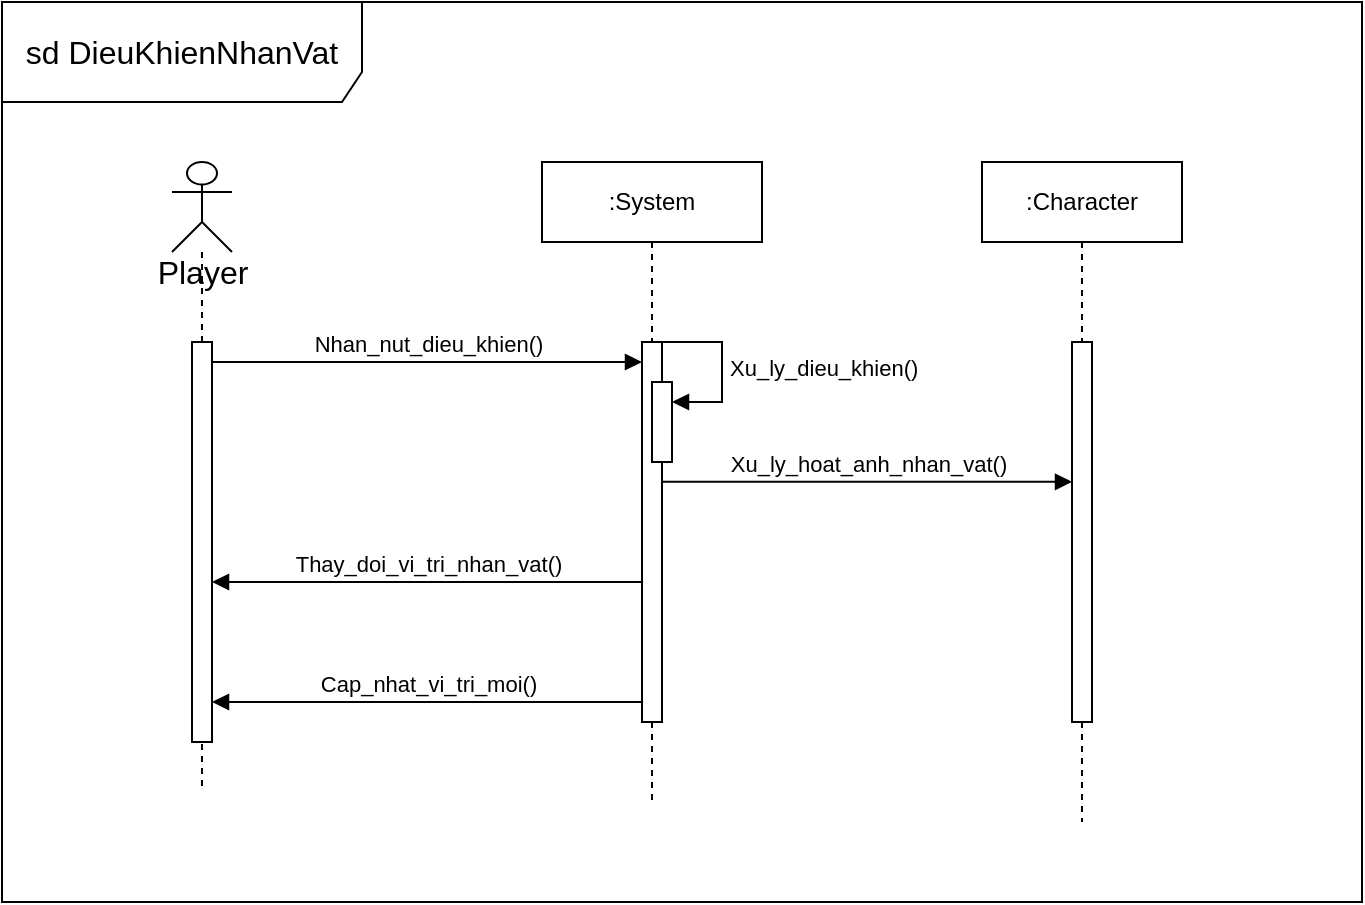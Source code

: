 <mxfile version="24.4.0" type="device">
  <diagram name="Page-1" id="hk3OA_4nrgn-RZBy3AWZ">
    <mxGraphModel dx="757" dy="566" grid="1" gridSize="10" guides="1" tooltips="1" connect="1" arrows="1" fold="1" page="1" pageScale="1" pageWidth="850" pageHeight="1100" math="0" shadow="0">
      <root>
        <mxCell id="0" />
        <mxCell id="1" parent="0" />
        <mxCell id="lmg-MeaENypl0ml6uCoa-1" value="&lt;font style=&quot;font-size: 16px;&quot;&gt;sd DieuKhienNhanVat&lt;/font&gt;" style="shape=umlFrame;whiteSpace=wrap;html=1;pointerEvents=0;width=180;height=50;" vertex="1" parent="1">
          <mxGeometry x="270" y="70" width="680" height="450" as="geometry" />
        </mxCell>
        <mxCell id="lmg-MeaENypl0ml6uCoa-2" value="" style="shape=umlLifeline;perimeter=lifelinePerimeter;whiteSpace=wrap;html=1;container=1;dropTarget=0;collapsible=0;recursiveResize=0;outlineConnect=0;portConstraint=eastwest;newEdgeStyle={&quot;curved&quot;:0,&quot;rounded&quot;:0};participant=umlActor;size=45;" vertex="1" parent="1">
          <mxGeometry x="355" y="150" width="30" height="315" as="geometry" />
        </mxCell>
        <mxCell id="lmg-MeaENypl0ml6uCoa-6" value="" style="html=1;points=[[0,0,0,0,5],[0,1,0,0,-5],[1,0,0,0,5],[1,1,0,0,-5]];perimeter=orthogonalPerimeter;outlineConnect=0;targetShapes=umlLifeline;portConstraint=eastwest;newEdgeStyle={&quot;curved&quot;:0,&quot;rounded&quot;:0};" vertex="1" parent="lmg-MeaENypl0ml6uCoa-2">
          <mxGeometry x="10" y="90" width="10" height="200" as="geometry" />
        </mxCell>
        <mxCell id="lmg-MeaENypl0ml6uCoa-3" value="&lt;font style=&quot;font-size: 16px;&quot;&gt;Player&lt;/font&gt;" style="text;html=1;align=center;verticalAlign=middle;resizable=0;points=[];autosize=1;strokeColor=none;fillColor=none;" vertex="1" parent="1">
          <mxGeometry x="335" y="190" width="70" height="30" as="geometry" />
        </mxCell>
        <mxCell id="lmg-MeaENypl0ml6uCoa-4" value=":Character" style="shape=umlLifeline;perimeter=lifelinePerimeter;whiteSpace=wrap;html=1;container=1;dropTarget=0;collapsible=0;recursiveResize=0;outlineConnect=0;portConstraint=eastwest;newEdgeStyle={&quot;curved&quot;:0,&quot;rounded&quot;:0};" vertex="1" parent="1">
          <mxGeometry x="760" y="150" width="100" height="330" as="geometry" />
        </mxCell>
        <mxCell id="lmg-MeaENypl0ml6uCoa-7" value="" style="html=1;points=[[0,0,0,0,5],[0,1,0,0,-5],[1,0,0,0,5],[1,1,0,0,-5]];perimeter=orthogonalPerimeter;outlineConnect=0;targetShapes=umlLifeline;portConstraint=eastwest;newEdgeStyle={&quot;curved&quot;:0,&quot;rounded&quot;:0};" vertex="1" parent="lmg-MeaENypl0ml6uCoa-4">
          <mxGeometry x="45" y="90" width="10" height="190" as="geometry" />
        </mxCell>
        <mxCell id="lmg-MeaENypl0ml6uCoa-5" value=":System" style="shape=umlLifeline;perimeter=lifelinePerimeter;whiteSpace=wrap;html=1;container=1;dropTarget=0;collapsible=0;recursiveResize=0;outlineConnect=0;portConstraint=eastwest;newEdgeStyle={&quot;curved&quot;:0,&quot;rounded&quot;:0};" vertex="1" parent="1">
          <mxGeometry x="540" y="150" width="110" height="320" as="geometry" />
        </mxCell>
        <mxCell id="lmg-MeaENypl0ml6uCoa-8" value="" style="html=1;points=[[0,0,0,0,5],[0,1,0,0,-5],[1,0,0,0,5],[1,1,0,0,-5]];perimeter=orthogonalPerimeter;outlineConnect=0;targetShapes=umlLifeline;portConstraint=eastwest;newEdgeStyle={&quot;curved&quot;:0,&quot;rounded&quot;:0};" vertex="1" parent="lmg-MeaENypl0ml6uCoa-5">
          <mxGeometry x="50" y="90" width="10" height="190" as="geometry" />
        </mxCell>
        <mxCell id="lmg-MeaENypl0ml6uCoa-10" value="" style="html=1;points=[[0,0,0,0,5],[0,1,0,0,-5],[1,0,0,0,5],[1,1,0,0,-5]];perimeter=orthogonalPerimeter;outlineConnect=0;targetShapes=umlLifeline;portConstraint=eastwest;newEdgeStyle={&quot;curved&quot;:0,&quot;rounded&quot;:0};" vertex="1" parent="lmg-MeaENypl0ml6uCoa-5">
          <mxGeometry x="55" y="110" width="10" height="40" as="geometry" />
        </mxCell>
        <mxCell id="lmg-MeaENypl0ml6uCoa-11" value="Xu_ly_dieu_khien()" style="html=1;align=left;spacingLeft=2;endArrow=block;rounded=0;edgeStyle=orthogonalEdgeStyle;curved=0;rounded=0;" edge="1" target="lmg-MeaENypl0ml6uCoa-10" parent="lmg-MeaENypl0ml6uCoa-5">
          <mxGeometry relative="1" as="geometry">
            <mxPoint x="60" y="90" as="sourcePoint" />
            <Array as="points">
              <mxPoint x="90" y="90" />
              <mxPoint x="90" y="120" />
            </Array>
          </mxGeometry>
        </mxCell>
        <mxCell id="lmg-MeaENypl0ml6uCoa-9" value="Nhan_nut_dieu_khien()" style="html=1;verticalAlign=bottom;endArrow=block;curved=0;rounded=0;" edge="1" parent="1" target="lmg-MeaENypl0ml6uCoa-8">
          <mxGeometry width="80" relative="1" as="geometry">
            <mxPoint x="375" y="250" as="sourcePoint" />
            <mxPoint x="585" y="250" as="targetPoint" />
          </mxGeometry>
        </mxCell>
        <mxCell id="lmg-MeaENypl0ml6uCoa-12" value="Xu_ly_hoat_anh_nhan_vat()" style="html=1;verticalAlign=bottom;endArrow=block;curved=0;rounded=0;exitX=1;exitY=0.368;exitDx=0;exitDy=0;exitPerimeter=0;" edge="1" parent="1" source="lmg-MeaENypl0ml6uCoa-8" target="lmg-MeaENypl0ml6uCoa-7">
          <mxGeometry width="80" relative="1" as="geometry">
            <mxPoint x="580" y="310" as="sourcePoint" />
            <mxPoint x="620" y="310" as="targetPoint" />
          </mxGeometry>
        </mxCell>
        <mxCell id="lmg-MeaENypl0ml6uCoa-13" value="Thay_doi_vi_tri_nhan_vat()" style="html=1;verticalAlign=bottom;endArrow=block;curved=0;rounded=0;" edge="1" parent="1">
          <mxGeometry width="80" relative="1" as="geometry">
            <mxPoint x="590" y="360.0" as="sourcePoint" />
            <mxPoint x="375" y="360.0" as="targetPoint" />
          </mxGeometry>
        </mxCell>
        <mxCell id="lmg-MeaENypl0ml6uCoa-14" value="Cap_nhat_vi_tri_moi()" style="html=1;verticalAlign=bottom;endArrow=block;curved=0;rounded=0;" edge="1" parent="1">
          <mxGeometry width="80" relative="1" as="geometry">
            <mxPoint x="590" y="420.0" as="sourcePoint" />
            <mxPoint x="375" y="420.0" as="targetPoint" />
          </mxGeometry>
        </mxCell>
      </root>
    </mxGraphModel>
  </diagram>
</mxfile>
